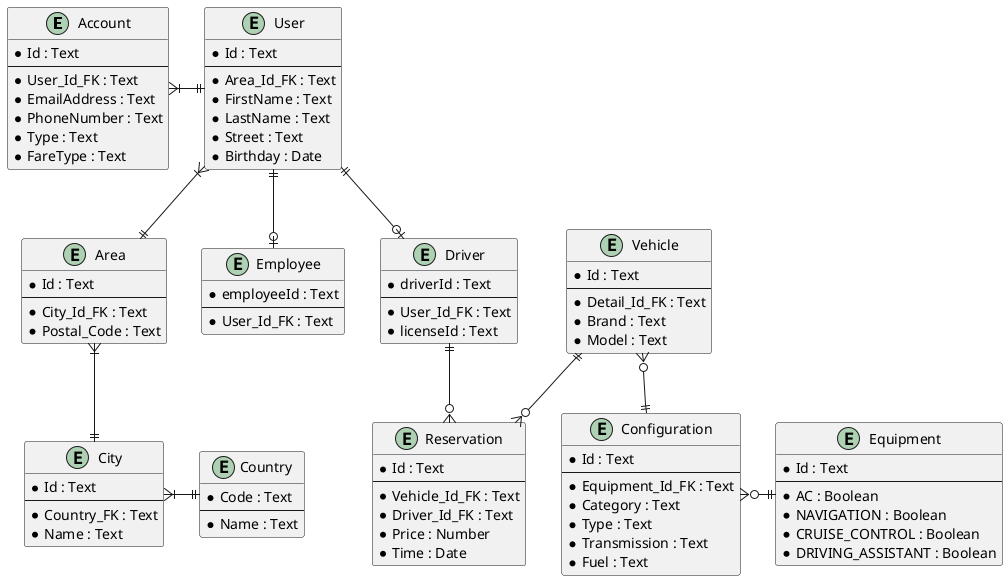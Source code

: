 @startuml

'skinparam linetype ortho

entity Account {
    * Id : Text
    --
    * User_Id_FK : Text
    * EmailAddress : Text
    * PhoneNumber : Text
    * Type : Text
    * FareType : Text
}

entity Country {
    * Code : Text
    --
    * Name : Text
}

entity City {
    * Id : Text
    --
    * Country_FK : Text
    * Name : Text
}

entity Area {
    * Id : Text
    --
    * City_Id_FK : Text
    * Postal_Code : Text
}

entity User {
    * Id : Text
    --
    * Area_Id_FK : Text
    * FirstName : Text
    * LastName : Text
    * Street : Text
    * Birthday : Date
}

entity Employee {
    * employeeId : Text
    --
    * User_Id_FK : Text
}

entity Driver {
    * driverId : Text
    --
    * User_Id_FK : Text
    * licenseId : Text
}

entity Reservation{
    * Id : Text
    --
    * Vehicle_Id_FK : Text
    * Driver_Id_FK : Text
    * Price : Number
    * Time : Date
}

entity Vehicle {
    * Id : Text
    --
    * Detail_Id_FK : Text
    * Brand : Text
    * Model : Text
}

entity Configuration {
    * Id : Text
    --
    * Equipment_Id_FK : Text
    * Category : Text
    * Type : Text
    * Transmission : Text
    * Fuel : Text
}

entity Equipment {
    * Id : Text
    --
    * AC : Boolean
    * NAVIGATION : Boolean
    * CRUISE_CONTROL : Boolean
    * DRIVING_ASSISTANT : Boolean
}


Account }|-|| User
User ||--o| Employee
User ||--o| Driver
Driver ||--o{ Reservation
User }|--|| Area
Vehicle ||--o{ Reservation
Vehicle }o--|| Configuration
Configuration }o-|| Equipment
Area }|--|| City
City }|-|| Country
@enduml
